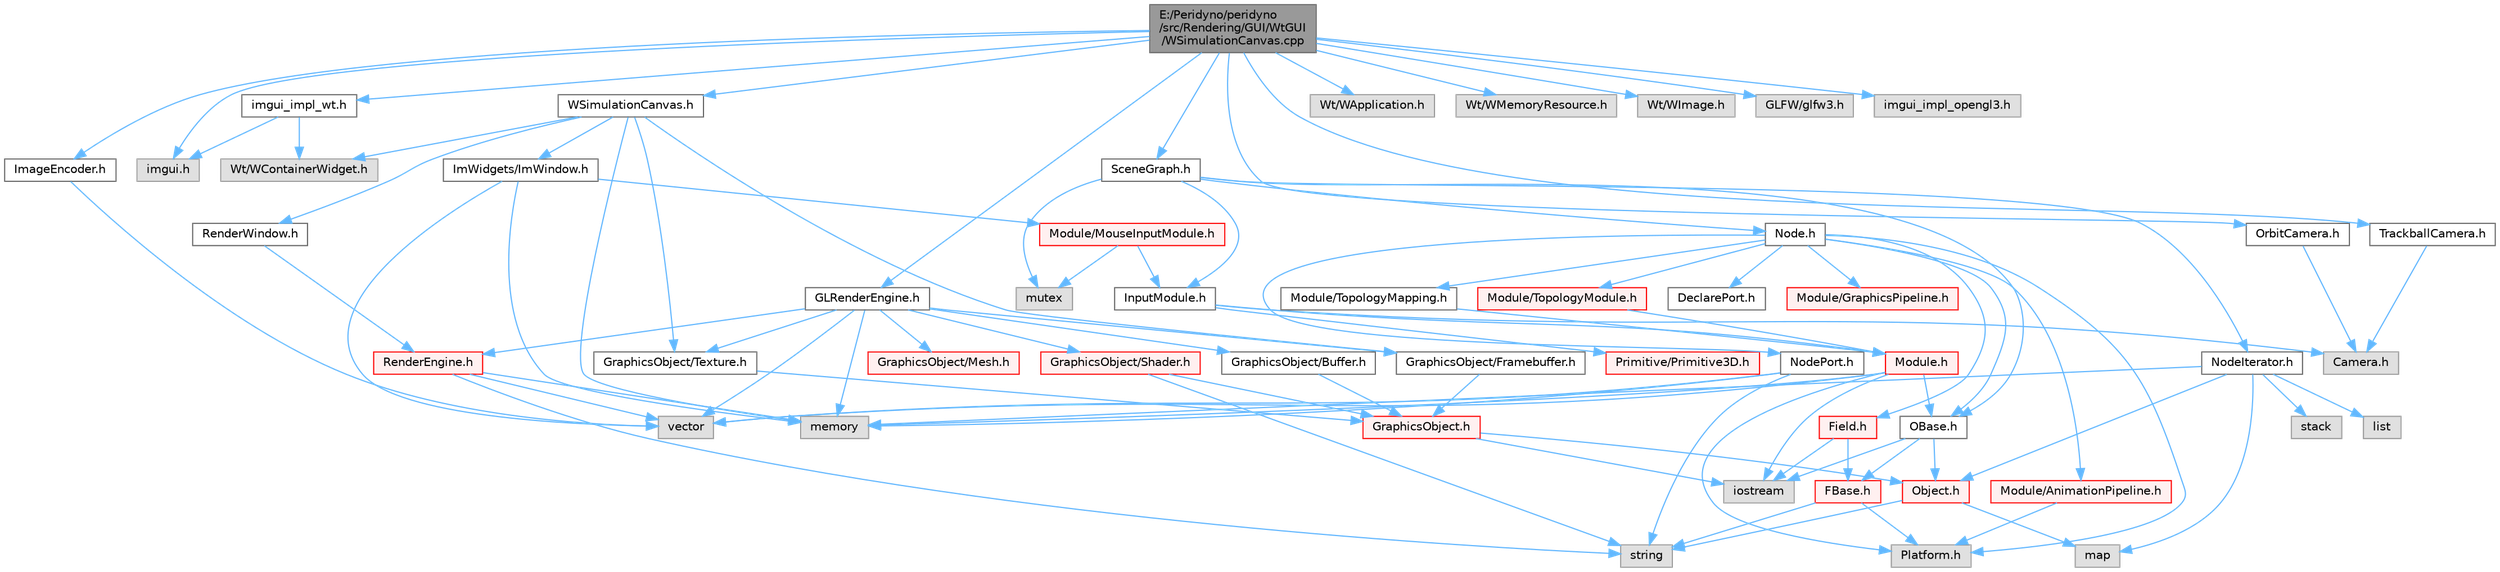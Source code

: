 digraph "E:/Peridyno/peridyno/src/Rendering/GUI/WtGUI/WSimulationCanvas.cpp"
{
 // LATEX_PDF_SIZE
  bgcolor="transparent";
  edge [fontname=Helvetica,fontsize=10,labelfontname=Helvetica,labelfontsize=10];
  node [fontname=Helvetica,fontsize=10,shape=box,height=0.2,width=0.4];
  Node1 [id="Node000001",label="E:/Peridyno/peridyno\l/src/Rendering/GUI/WtGUI\l/WSimulationCanvas.cpp",height=0.2,width=0.4,color="gray40", fillcolor="grey60", style="filled", fontcolor="black",tooltip=" "];
  Node1 -> Node2 [id="edge1_Node000001_Node000002",color="steelblue1",style="solid",tooltip=" "];
  Node2 [id="Node000002",label="WSimulationCanvas.h",height=0.2,width=0.4,color="grey40", fillcolor="white", style="filled",URL="$_w_simulation_canvas_8h.html",tooltip=" "];
  Node2 -> Node3 [id="edge2_Node000002_Node000003",color="steelblue1",style="solid",tooltip=" "];
  Node3 [id="Node000003",label="Wt/WContainerWidget.h",height=0.2,width=0.4,color="grey60", fillcolor="#E0E0E0", style="filled",tooltip=" "];
  Node2 -> Node4 [id="edge3_Node000002_Node000004",color="steelblue1",style="solid",tooltip=" "];
  Node4 [id="Node000004",label="memory",height=0.2,width=0.4,color="grey60", fillcolor="#E0E0E0", style="filled",tooltip=" "];
  Node2 -> Node5 [id="edge4_Node000002_Node000005",color="steelblue1",style="solid",tooltip=" "];
  Node5 [id="Node000005",label="GraphicsObject/Framebuffer.h",height=0.2,width=0.4,color="grey40", fillcolor="white", style="filled",URL="$_framebuffer_8h.html",tooltip=" "];
  Node5 -> Node6 [id="edge5_Node000005_Node000006",color="steelblue1",style="solid",tooltip=" "];
  Node6 [id="Node000006",label="GraphicsObject.h",height=0.2,width=0.4,color="red", fillcolor="#FFF0F0", style="filled",URL="$_graphics_object_8h.html",tooltip=" "];
  Node6 -> Node8 [id="edge6_Node000006_Node000008",color="steelblue1",style="solid",tooltip=" "];
  Node8 [id="Node000008",label="iostream",height=0.2,width=0.4,color="grey60", fillcolor="#E0E0E0", style="filled",tooltip=" "];
  Node6 -> Node9 [id="edge7_Node000006_Node000009",color="steelblue1",style="solid",tooltip=" "];
  Node9 [id="Node000009",label="Object.h",height=0.2,width=0.4,color="red", fillcolor="#FFF0F0", style="filled",URL="$_object_8h.html",tooltip=" "];
  Node9 -> Node10 [id="edge8_Node000009_Node000010",color="steelblue1",style="solid",tooltip=" "];
  Node10 [id="Node000010",label="string",height=0.2,width=0.4,color="grey60", fillcolor="#E0E0E0", style="filled",tooltip=" "];
  Node9 -> Node12 [id="edge9_Node000009_Node000012",color="steelblue1",style="solid",tooltip=" "];
  Node12 [id="Node000012",label="map",height=0.2,width=0.4,color="grey60", fillcolor="#E0E0E0", style="filled",tooltip=" "];
  Node2 -> Node13 [id="edge10_Node000002_Node000013",color="steelblue1",style="solid",tooltip=" "];
  Node13 [id="Node000013",label="GraphicsObject/Texture.h",height=0.2,width=0.4,color="grey40", fillcolor="white", style="filled",URL="$_texture_8h.html",tooltip=" "];
  Node13 -> Node6 [id="edge11_Node000013_Node000006",color="steelblue1",style="solid",tooltip=" "];
  Node2 -> Node14 [id="edge12_Node000002_Node000014",color="steelblue1",style="solid",tooltip=" "];
  Node14 [id="Node000014",label="ImWidgets/ImWindow.h",height=0.2,width=0.4,color="grey40", fillcolor="white", style="filled",URL="$_im_window_8h.html",tooltip=" "];
  Node14 -> Node15 [id="edge13_Node000014_Node000015",color="steelblue1",style="solid",tooltip=" "];
  Node15 [id="Node000015",label="vector",height=0.2,width=0.4,color="grey60", fillcolor="#E0E0E0", style="filled",tooltip=" "];
  Node14 -> Node4 [id="edge14_Node000014_Node000004",color="steelblue1",style="solid",tooltip=" "];
  Node14 -> Node16 [id="edge15_Node000014_Node000016",color="steelblue1",style="solid",tooltip=" "];
  Node16 [id="Node000016",label="Module/MouseInputModule.h",height=0.2,width=0.4,color="red", fillcolor="#FFF0F0", style="filled",URL="$_mouse_input_module_8h.html",tooltip=" "];
  Node16 -> Node17 [id="edge16_Node000016_Node000017",color="steelblue1",style="solid",tooltip=" "];
  Node17 [id="Node000017",label="InputModule.h",height=0.2,width=0.4,color="grey40", fillcolor="white", style="filled",URL="$_input_module_8h.html",tooltip=" "];
  Node17 -> Node18 [id="edge17_Node000017_Node000018",color="steelblue1",style="solid",tooltip=" "];
  Node18 [id="Node000018",label="Module.h",height=0.2,width=0.4,color="red", fillcolor="#FFF0F0", style="filled",URL="$_module_8h.html",tooltip=" "];
  Node18 -> Node19 [id="edge18_Node000018_Node000019",color="steelblue1",style="solid",tooltip=" "];
  Node19 [id="Node000019",label="Platform.h",height=0.2,width=0.4,color="grey60", fillcolor="#E0E0E0", style="filled",tooltip=" "];
  Node18 -> Node4 [id="edge19_Node000018_Node000004",color="steelblue1",style="solid",tooltip=" "];
  Node18 -> Node15 [id="edge20_Node000018_Node000015",color="steelblue1",style="solid",tooltip=" "];
  Node18 -> Node8 [id="edge21_Node000018_Node000008",color="steelblue1",style="solid",tooltip=" "];
  Node18 -> Node21 [id="edge22_Node000018_Node000021",color="steelblue1",style="solid",tooltip=" "];
  Node21 [id="Node000021",label="OBase.h",height=0.2,width=0.4,color="grey40", fillcolor="white", style="filled",URL="$_o_base_8h.html",tooltip=" "];
  Node21 -> Node8 [id="edge23_Node000021_Node000008",color="steelblue1",style="solid",tooltip=" "];
  Node21 -> Node22 [id="edge24_Node000021_Node000022",color="steelblue1",style="solid",tooltip=" "];
  Node22 [id="Node000022",label="FBase.h",height=0.2,width=0.4,color="red", fillcolor="#FFF0F0", style="filled",URL="$_f_base_8h.html",tooltip=" "];
  Node22 -> Node19 [id="edge25_Node000022_Node000019",color="steelblue1",style="solid",tooltip=" "];
  Node22 -> Node10 [id="edge26_Node000022_Node000010",color="steelblue1",style="solid",tooltip=" "];
  Node21 -> Node9 [id="edge27_Node000021_Node000009",color="steelblue1",style="solid",tooltip=" "];
  Node17 -> Node96 [id="edge28_Node000017_Node000096",color="steelblue1",style="solid",tooltip=" "];
  Node96 [id="Node000096",label="Camera.h",height=0.2,width=0.4,color="grey60", fillcolor="#E0E0E0", style="filled",tooltip=" "];
  Node17 -> Node97 [id="edge29_Node000017_Node000097",color="steelblue1",style="solid",tooltip=" "];
  Node97 [id="Node000097",label="Primitive/Primitive3D.h",height=0.2,width=0.4,color="red", fillcolor="#FFF0F0", style="filled",URL="$_primitive3_d_8h.html",tooltip=" "];
  Node16 -> Node27 [id="edge30_Node000016_Node000027",color="steelblue1",style="solid",tooltip=" "];
  Node27 [id="Node000027",label="mutex",height=0.2,width=0.4,color="grey60", fillcolor="#E0E0E0", style="filled",tooltip=" "];
  Node2 -> Node102 [id="edge31_Node000002_Node000102",color="steelblue1",style="solid",tooltip=" "];
  Node102 [id="Node000102",label="RenderWindow.h",height=0.2,width=0.4,color="grey40", fillcolor="white", style="filled",URL="$_render_window_8h.html",tooltip=" "];
  Node102 -> Node103 [id="edge32_Node000102_Node000103",color="steelblue1",style="solid",tooltip=" "];
  Node103 [id="Node000103",label="RenderEngine.h",height=0.2,width=0.4,color="red", fillcolor="#FFF0F0", style="filled",URL="$_render_engine_8h.html",tooltip=" "];
  Node103 -> Node4 [id="edge33_Node000103_Node000004",color="steelblue1",style="solid",tooltip=" "];
  Node103 -> Node10 [id="edge34_Node000103_Node000010",color="steelblue1",style="solid",tooltip=" "];
  Node103 -> Node15 [id="edge35_Node000103_Node000015",color="steelblue1",style="solid",tooltip=" "];
  Node1 -> Node105 [id="edge36_Node000001_Node000105",color="steelblue1",style="solid",tooltip=" "];
  Node105 [id="Node000105",label="ImageEncoder.h",height=0.2,width=0.4,color="grey40", fillcolor="white", style="filled",URL="$_image_encoder_8h.html",tooltip=" "];
  Node105 -> Node15 [id="edge37_Node000105_Node000015",color="steelblue1",style="solid",tooltip=" "];
  Node1 -> Node106 [id="edge38_Node000001_Node000106",color="steelblue1",style="solid",tooltip=" "];
  Node106 [id="Node000106",label="Wt/WApplication.h",height=0.2,width=0.4,color="grey60", fillcolor="#E0E0E0", style="filled",tooltip=" "];
  Node1 -> Node107 [id="edge39_Node000001_Node000107",color="steelblue1",style="solid",tooltip=" "];
  Node107 [id="Node000107",label="Wt/WMemoryResource.h",height=0.2,width=0.4,color="grey60", fillcolor="#E0E0E0", style="filled",tooltip=" "];
  Node1 -> Node108 [id="edge40_Node000001_Node000108",color="steelblue1",style="solid",tooltip=" "];
  Node108 [id="Node000108",label="Wt/WImage.h",height=0.2,width=0.4,color="grey60", fillcolor="#E0E0E0", style="filled",tooltip=" "];
  Node1 -> Node109 [id="edge41_Node000001_Node000109",color="steelblue1",style="solid",tooltip=" "];
  Node109 [id="Node000109",label="GLFW/glfw3.h",height=0.2,width=0.4,color="grey60", fillcolor="#E0E0E0", style="filled",tooltip=" "];
  Node1 -> Node110 [id="edge42_Node000001_Node000110",color="steelblue1",style="solid",tooltip=" "];
  Node110 [id="Node000110",label="SceneGraph.h",height=0.2,width=0.4,color="grey40", fillcolor="white", style="filled",URL="$_scene_graph_8h.html",tooltip=" "];
  Node110 -> Node21 [id="edge43_Node000110_Node000021",color="steelblue1",style="solid",tooltip=" "];
  Node110 -> Node111 [id="edge44_Node000110_Node000111",color="steelblue1",style="solid",tooltip=" "];
  Node111 [id="Node000111",label="Node.h",height=0.2,width=0.4,color="grey40", fillcolor="white", style="filled",URL="$_node_8h.html",tooltip=" "];
  Node111 -> Node21 [id="edge45_Node000111_Node000021",color="steelblue1",style="solid",tooltip=" "];
  Node111 -> Node76 [id="edge46_Node000111_Node000076",color="steelblue1",style="solid",tooltip=" "];
  Node76 [id="Node000076",label="Field.h",height=0.2,width=0.4,color="red", fillcolor="#FFF0F0", style="filled",URL="$_field_8h.html",tooltip=" "];
  Node76 -> Node8 [id="edge47_Node000076_Node000008",color="steelblue1",style="solid",tooltip=" "];
  Node76 -> Node22 [id="edge48_Node000076_Node000022",color="steelblue1",style="solid",tooltip=" "];
  Node111 -> Node19 [id="edge49_Node000111_Node000019",color="steelblue1",style="solid",tooltip=" "];
  Node111 -> Node112 [id="edge50_Node000111_Node000112",color="steelblue1",style="solid",tooltip=" "];
  Node112 [id="Node000112",label="DeclarePort.h",height=0.2,width=0.4,color="grey40", fillcolor="white", style="filled",URL="$_declare_port_8h.html",tooltip=" "];
  Node111 -> Node113 [id="edge51_Node000111_Node000113",color="steelblue1",style="solid",tooltip=" "];
  Node113 [id="Node000113",label="NodePort.h",height=0.2,width=0.4,color="grey40", fillcolor="white", style="filled",URL="$_node_port_8h.html",tooltip=" "];
  Node113 -> Node10 [id="edge52_Node000113_Node000010",color="steelblue1",style="solid",tooltip=" "];
  Node113 -> Node15 [id="edge53_Node000113_Node000015",color="steelblue1",style="solid",tooltip=" "];
  Node113 -> Node4 [id="edge54_Node000113_Node000004",color="steelblue1",style="solid",tooltip=" "];
  Node111 -> Node114 [id="edge55_Node000111_Node000114",color="steelblue1",style="solid",tooltip=" "];
  Node114 [id="Node000114",label="Module/TopologyModule.h",height=0.2,width=0.4,color="red", fillcolor="#FFF0F0", style="filled",URL="$_topology_module_8h.html",tooltip=" "];
  Node114 -> Node18 [id="edge56_Node000114_Node000018",color="steelblue1",style="solid",tooltip=" "];
  Node111 -> Node115 [id="edge57_Node000111_Node000115",color="steelblue1",style="solid",tooltip=" "];
  Node115 [id="Node000115",label="Module/TopologyMapping.h",height=0.2,width=0.4,color="grey40", fillcolor="white", style="filled",URL="$_topology_mapping_8h.html",tooltip=" "];
  Node115 -> Node18 [id="edge58_Node000115_Node000018",color="steelblue1",style="solid",tooltip=" "];
  Node111 -> Node116 [id="edge59_Node000111_Node000116",color="steelblue1",style="solid",tooltip=" "];
  Node116 [id="Node000116",label="Module/AnimationPipeline.h",height=0.2,width=0.4,color="red", fillcolor="#FFF0F0", style="filled",URL="$_animation_pipeline_8h.html",tooltip=" "];
  Node116 -> Node19 [id="edge60_Node000116_Node000019",color="steelblue1",style="solid",tooltip=" "];
  Node111 -> Node118 [id="edge61_Node000111_Node000118",color="steelblue1",style="solid",tooltip=" "];
  Node118 [id="Node000118",label="Module/GraphicsPipeline.h",height=0.2,width=0.4,color="red", fillcolor="#FFF0F0", style="filled",URL="$_graphics_pipeline_8h.html",tooltip=" "];
  Node110 -> Node119 [id="edge62_Node000110_Node000119",color="steelblue1",style="solid",tooltip=" "];
  Node119 [id="Node000119",label="NodeIterator.h",height=0.2,width=0.4,color="grey40", fillcolor="white", style="filled",URL="$_node_iterator_8h.html",tooltip=" "];
  Node119 -> Node120 [id="edge63_Node000119_Node000120",color="steelblue1",style="solid",tooltip=" "];
  Node120 [id="Node000120",label="stack",height=0.2,width=0.4,color="grey60", fillcolor="#E0E0E0", style="filled",tooltip=" "];
  Node119 -> Node121 [id="edge64_Node000119_Node000121",color="steelblue1",style="solid",tooltip=" "];
  Node121 [id="Node000121",label="list",height=0.2,width=0.4,color="grey60", fillcolor="#E0E0E0", style="filled",tooltip=" "];
  Node119 -> Node12 [id="edge65_Node000119_Node000012",color="steelblue1",style="solid",tooltip=" "];
  Node119 -> Node4 [id="edge66_Node000119_Node000004",color="steelblue1",style="solid",tooltip=" "];
  Node119 -> Node9 [id="edge67_Node000119_Node000009",color="steelblue1",style="solid",tooltip=" "];
  Node110 -> Node17 [id="edge68_Node000110_Node000017",color="steelblue1",style="solid",tooltip=" "];
  Node110 -> Node27 [id="edge69_Node000110_Node000027",color="steelblue1",style="solid",tooltip=" "];
  Node1 -> Node122 [id="edge70_Node000001_Node000122",color="steelblue1",style="solid",tooltip=" "];
  Node122 [id="Node000122",label="GLRenderEngine.h",height=0.2,width=0.4,color="grey40", fillcolor="white", style="filled",URL="$_g_l_render_engine_8h.html",tooltip=" "];
  Node122 -> Node4 [id="edge71_Node000122_Node000004",color="steelblue1",style="solid",tooltip=" "];
  Node122 -> Node15 [id="edge72_Node000122_Node000015",color="steelblue1",style="solid",tooltip=" "];
  Node122 -> Node103 [id="edge73_Node000122_Node000103",color="steelblue1",style="solid",tooltip=" "];
  Node122 -> Node123 [id="edge74_Node000122_Node000123",color="steelblue1",style="solid",tooltip=" "];
  Node123 [id="Node000123",label="GraphicsObject/Buffer.h",height=0.2,width=0.4,color="grey40", fillcolor="white", style="filled",URL="$_buffer_8h.html",tooltip=" "];
  Node123 -> Node6 [id="edge75_Node000123_Node000006",color="steelblue1",style="solid",tooltip=" "];
  Node122 -> Node13 [id="edge76_Node000122_Node000013",color="steelblue1",style="solid",tooltip=" "];
  Node122 -> Node5 [id="edge77_Node000122_Node000005",color="steelblue1",style="solid",tooltip=" "];
  Node122 -> Node124 [id="edge78_Node000122_Node000124",color="steelblue1",style="solid",tooltip=" "];
  Node124 [id="Node000124",label="GraphicsObject/Shader.h",height=0.2,width=0.4,color="red", fillcolor="#FFF0F0", style="filled",URL="$_shader_8h.html",tooltip=" "];
  Node124 -> Node6 [id="edge79_Node000124_Node000006",color="steelblue1",style="solid",tooltip=" "];
  Node124 -> Node10 [id="edge80_Node000124_Node000010",color="steelblue1",style="solid",tooltip=" "];
  Node122 -> Node125 [id="edge81_Node000122_Node000125",color="steelblue1",style="solid",tooltip=" "];
  Node125 [id="Node000125",label="GraphicsObject/Mesh.h",height=0.2,width=0.4,color="red", fillcolor="#FFF0F0", style="filled",URL="$_mesh_8h.html",tooltip=" "];
  Node1 -> Node127 [id="edge82_Node000001_Node000127",color="steelblue1",style="solid",tooltip=" "];
  Node127 [id="Node000127",label="OrbitCamera.h",height=0.2,width=0.4,color="grey40", fillcolor="white", style="filled",URL="$_orbit_camera_8h.html",tooltip=" "];
  Node127 -> Node96 [id="edge83_Node000127_Node000096",color="steelblue1",style="solid",tooltip=" "];
  Node1 -> Node128 [id="edge84_Node000001_Node000128",color="steelblue1",style="solid",tooltip=" "];
  Node128 [id="Node000128",label="TrackballCamera.h",height=0.2,width=0.4,color="grey40", fillcolor="white", style="filled",URL="$_trackball_camera_8h.html",tooltip=" "];
  Node128 -> Node96 [id="edge85_Node000128_Node000096",color="steelblue1",style="solid",tooltip=" "];
  Node1 -> Node129 [id="edge86_Node000001_Node000129",color="steelblue1",style="solid",tooltip=" "];
  Node129 [id="Node000129",label="imgui.h",height=0.2,width=0.4,color="grey60", fillcolor="#E0E0E0", style="filled",tooltip=" "];
  Node1 -> Node130 [id="edge87_Node000001_Node000130",color="steelblue1",style="solid",tooltip=" "];
  Node130 [id="Node000130",label="imgui_impl_opengl3.h",height=0.2,width=0.4,color="grey60", fillcolor="#E0E0E0", style="filled",tooltip=" "];
  Node1 -> Node131 [id="edge88_Node000001_Node000131",color="steelblue1",style="solid",tooltip=" "];
  Node131 [id="Node000131",label="imgui_impl_wt.h",height=0.2,width=0.4,color="grey40", fillcolor="white", style="filled",URL="$imgui__impl__wt_8h.html",tooltip=" "];
  Node131 -> Node129 [id="edge89_Node000131_Node000129",color="steelblue1",style="solid",tooltip=" "];
  Node131 -> Node3 [id="edge90_Node000131_Node000003",color="steelblue1",style="solid",tooltip=" "];
}

